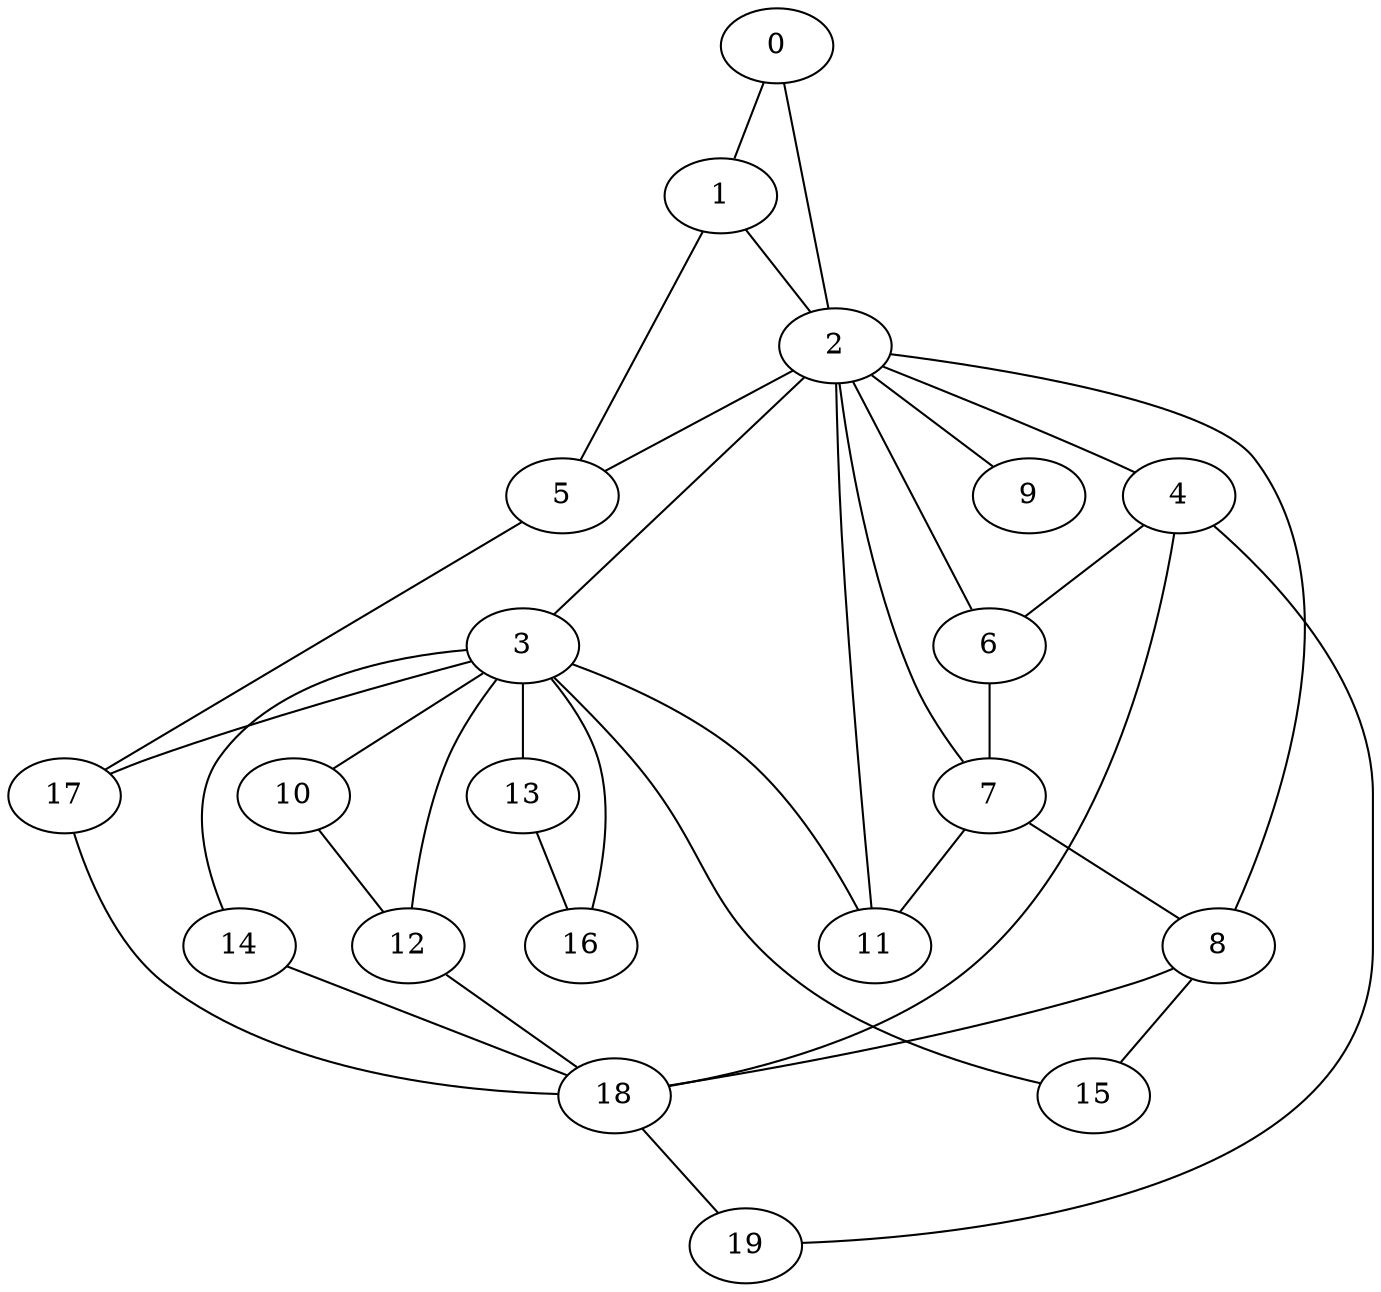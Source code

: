 
graph graphname {
    0 -- 1
0 -- 2
1 -- 2
1 -- 5
2 -- 3
2 -- 4
2 -- 5
2 -- 6
2 -- 7
2 -- 8
2 -- 9
2 -- 11
3 -- 10
3 -- 11
3 -- 12
3 -- 13
3 -- 14
3 -- 15
3 -- 16
3 -- 17
4 -- 19
4 -- 18
4 -- 6
5 -- 17
6 -- 7
7 -- 11
7 -- 8
8 -- 18
8 -- 15
10 -- 12
12 -- 18
13 -- 16
14 -- 18
17 -- 18
18 -- 19

}
